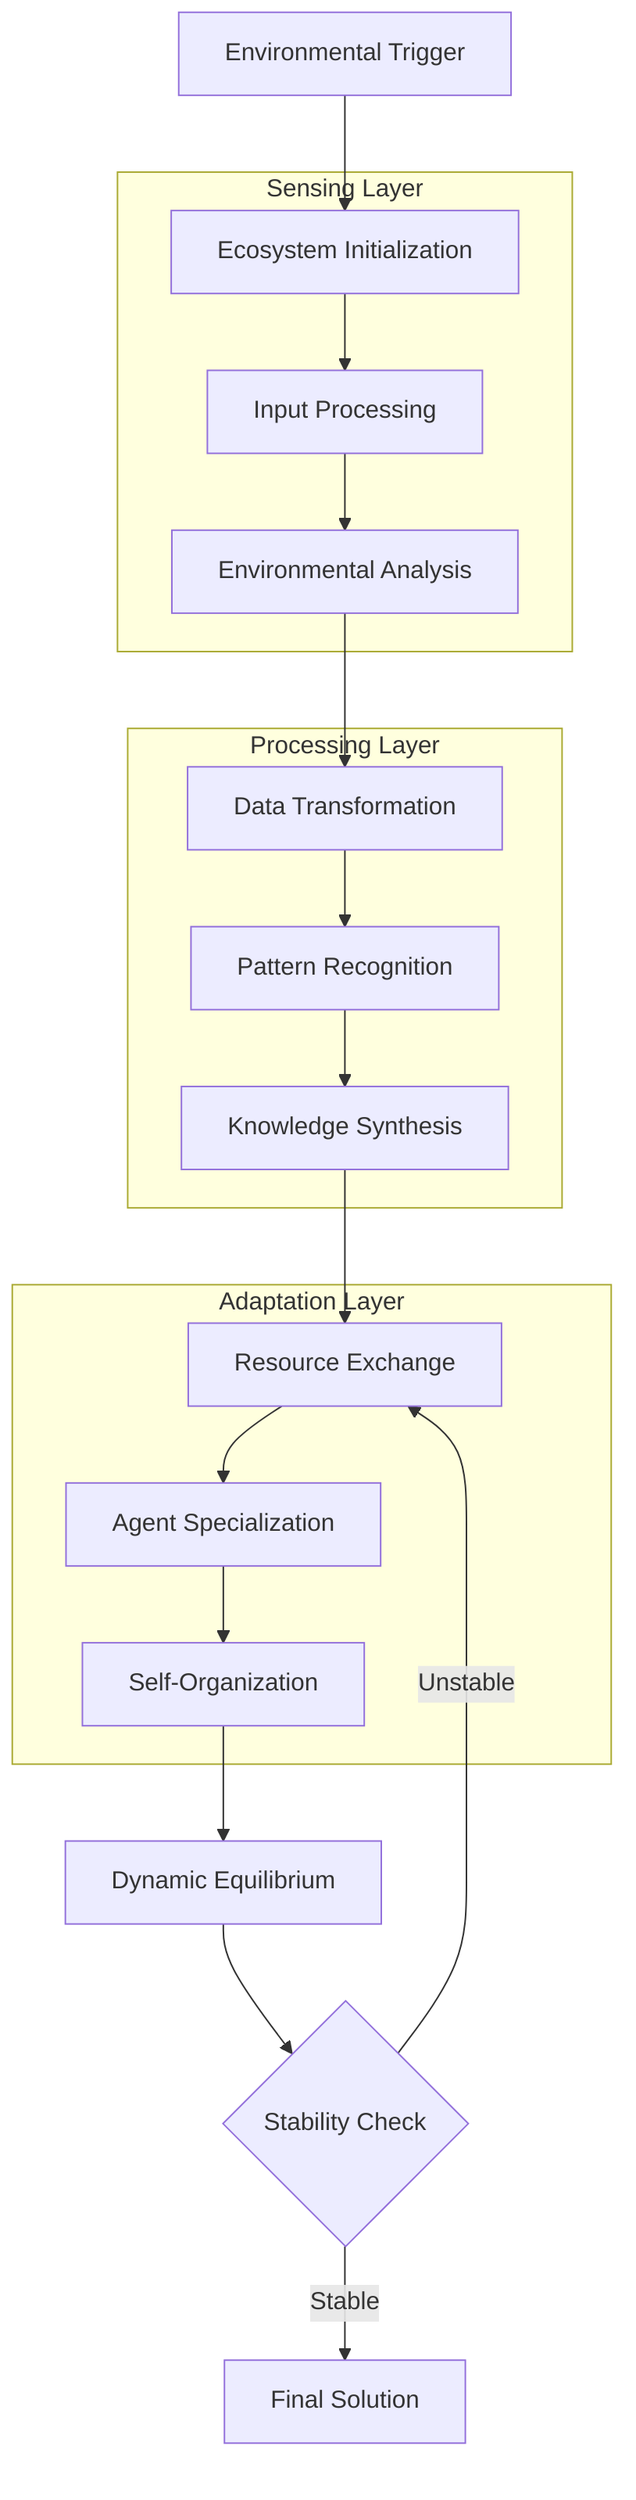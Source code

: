 flowchart TD
    A[Environmental Trigger] --> B[Ecosystem Initialization]
    
    subgraph Sensing Layer
        B --> C[Input Processing]
        C --> D[Environmental Analysis]
    end
    
    subgraph Processing Layer
        D --> E[Data Transformation]
        E --> F[Pattern Recognition]
        F --> G[Knowledge Synthesis]
    end
    
    subgraph Adaptation Layer
        G --> H[Resource Exchange]
        H --> I[Agent Specialization]
        I --> J[Self-Organization]
    end
    
    J --> K[Dynamic Equilibrium]
    K --> L{Stability Check}
    L -->|Stable| M[Final Solution]
    L -->|Unstable| H